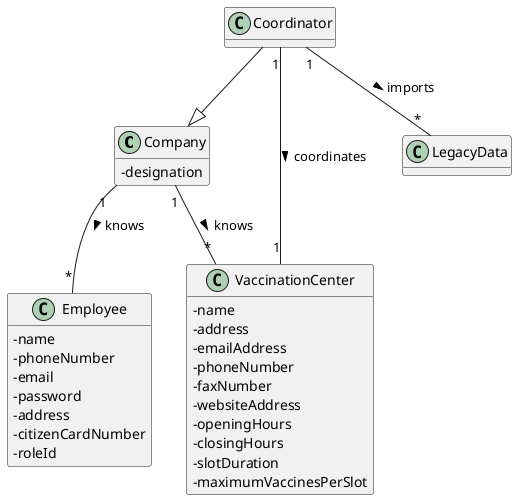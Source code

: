 @startuml US17_DM
hide methods
' left to right direction
skinparam classAttributeIconSize 0

class Company {
  - designation
}

class Coordinator {}

class Employee {
  - name
  - phoneNumber
  - email
  - password
  - address
  - citizenCardNumber
  - roleId
}

class VaccinationCenter {
  - name
  - address
  - emailAddress
  - phoneNumber
  - faxNumber
  - websiteAddress
  - openingHours
  - closingHours
  - slotDuration
  - maximumVaccinesPerSlot
}

class LegacyData {}

Company "1" -- "*" Employee : knows >
Company "1" -- "*" VaccinationCenter : knows >

Coordinator --|> Company
Coordinator "1" -- "1" VaccinationCenter : coordinates >
Coordinator "1" -- "*" LegacyData : imports >

@enduml
